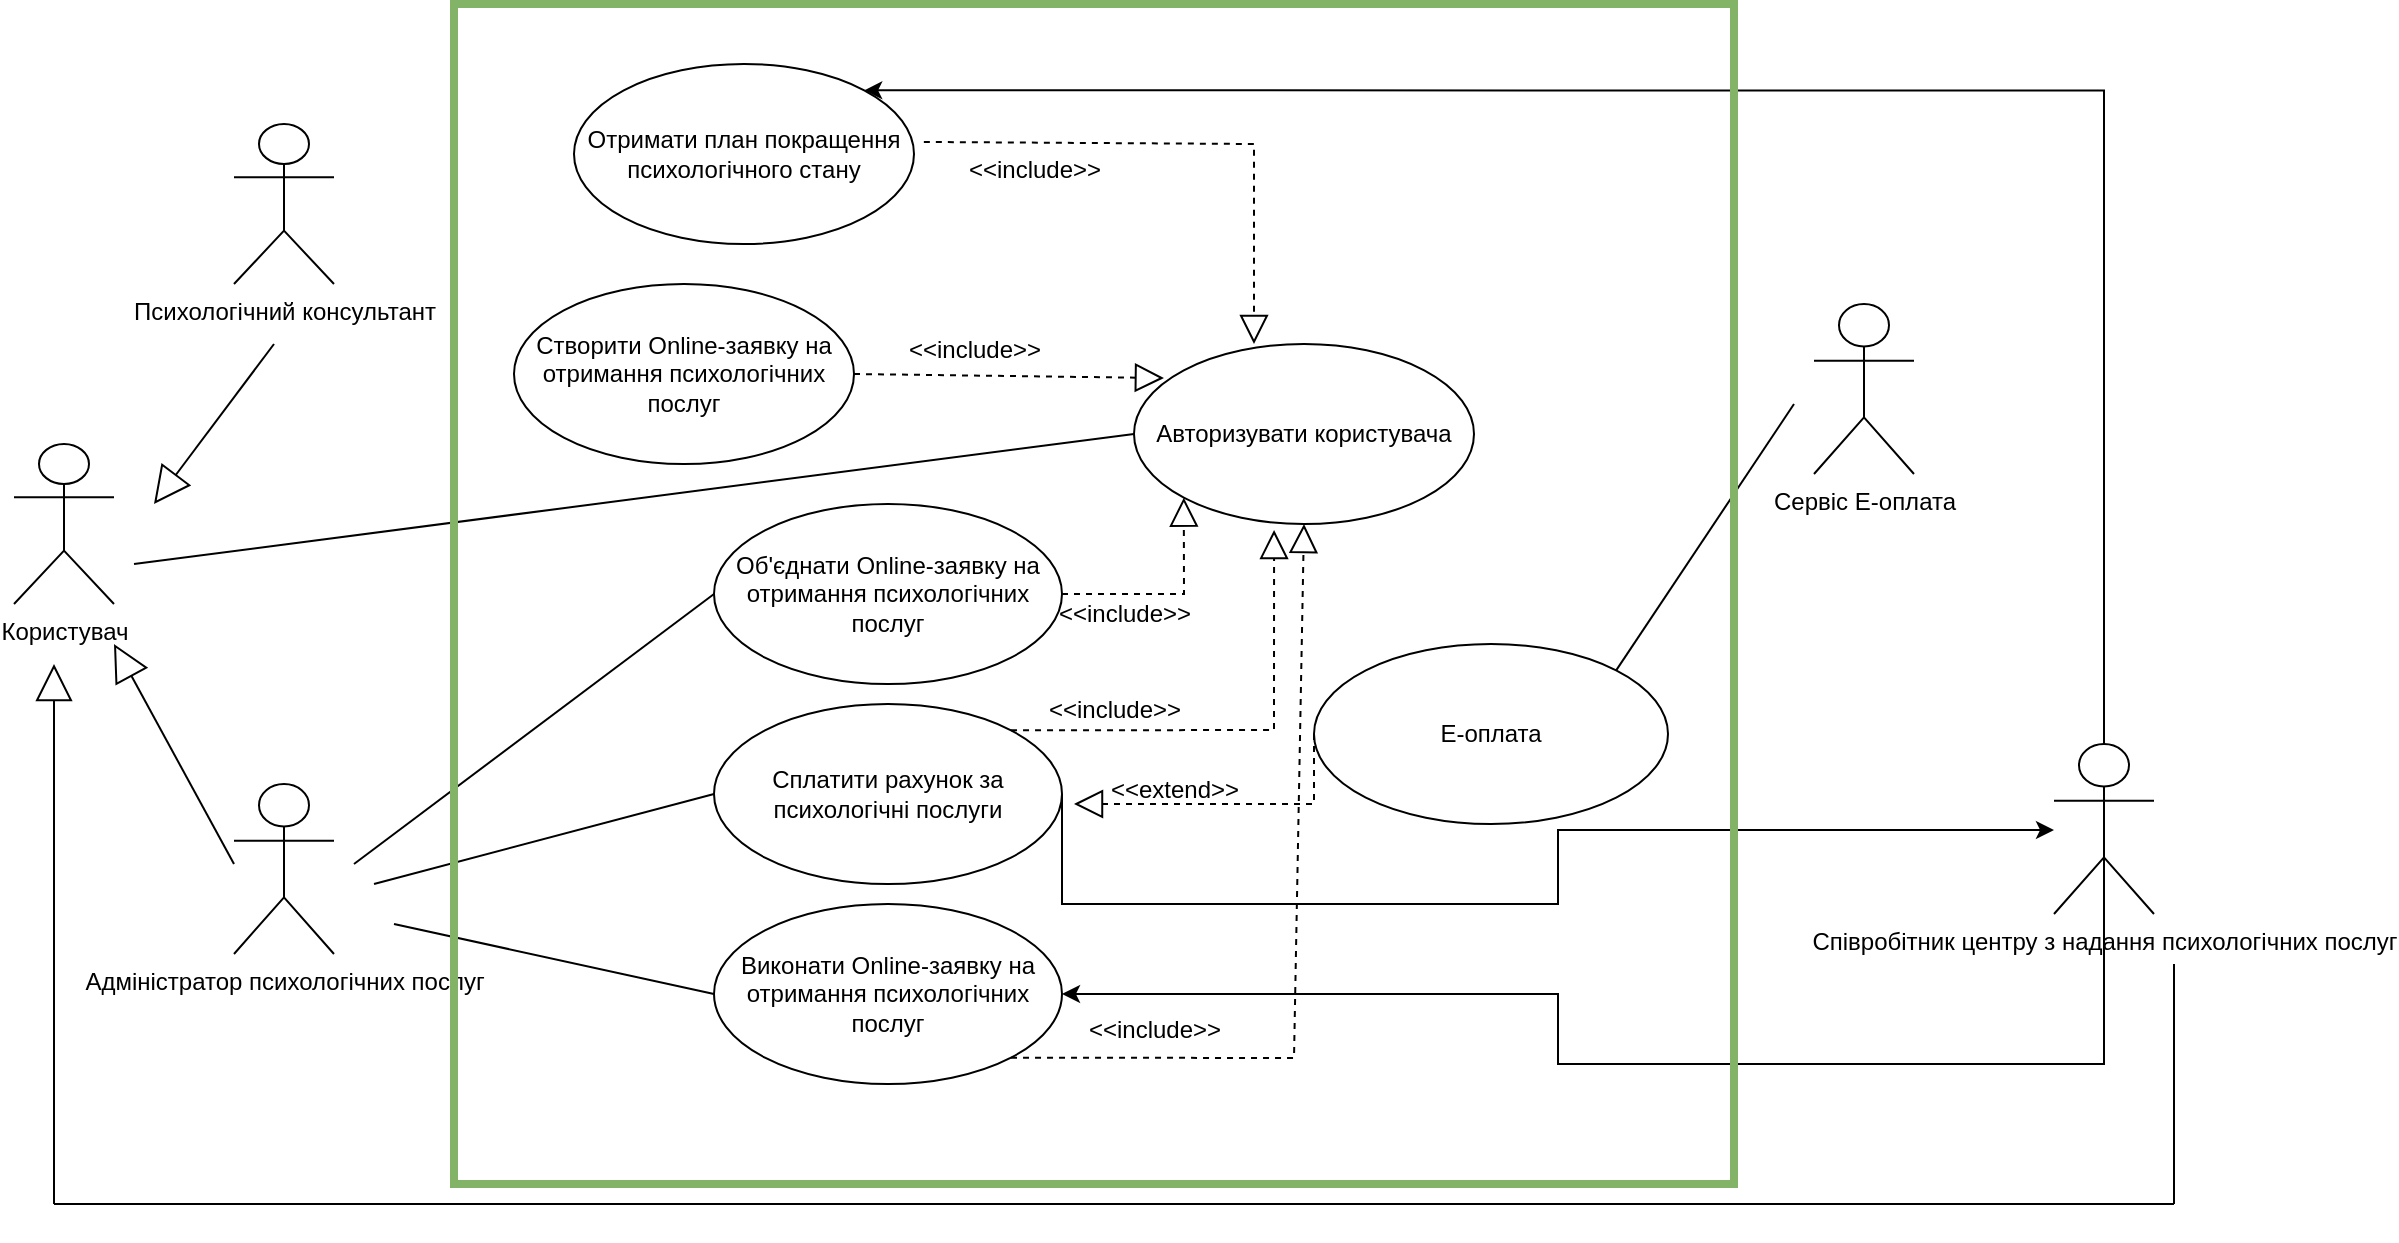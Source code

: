 <mxfile version="22.0.1" type="device">
  <diagram id="C5RBs43oDa-KdzZeNtuy" name="Page-1">
    <mxGraphModel dx="2514" dy="1040" grid="1" gridSize="10" guides="1" tooltips="1" connect="1" arrows="1" fold="1" page="1" pageScale="1" pageWidth="827" pageHeight="1169" math="0" shadow="0">
      <root>
        <mxCell id="WIyWlLk6GJQsqaUBKTNV-0" />
        <mxCell id="WIyWlLk6GJQsqaUBKTNV-1" parent="WIyWlLk6GJQsqaUBKTNV-0" />
        <mxCell id="HAlKXmDzrB93N0-EfDcC-0" value="Сервіс Е-оплата" style="shape=umlActor;verticalLabelPosition=bottom;verticalAlign=top;html=1;" parent="WIyWlLk6GJQsqaUBKTNV-1" vertex="1">
          <mxGeometry x="860" y="210" width="50" height="85" as="geometry" />
        </mxCell>
        <mxCell id="HAlKXmDzrB93N0-EfDcC-1" value="Отримати план покращення психологічного стану" style="ellipse;whiteSpace=wrap;html=1;" parent="WIyWlLk6GJQsqaUBKTNV-1" vertex="1">
          <mxGeometry x="240" y="90" width="170" height="90" as="geometry" />
        </mxCell>
        <mxCell id="HAlKXmDzrB93N0-EfDcC-3" value="Створити Online-заявку на отримання психологічних послуг" style="ellipse;whiteSpace=wrap;html=1;" parent="WIyWlLk6GJQsqaUBKTNV-1" vertex="1">
          <mxGeometry x="210" y="200" width="170" height="90" as="geometry" />
        </mxCell>
        <mxCell id="HAlKXmDzrB93N0-EfDcC-4" value="Психологічний консультант" style="shape=umlActor;verticalLabelPosition=bottom;verticalAlign=top;html=1;" parent="WIyWlLk6GJQsqaUBKTNV-1" vertex="1">
          <mxGeometry x="70" y="120" width="50" height="80" as="geometry" />
        </mxCell>
        <mxCell id="HAlKXmDzrB93N0-EfDcC-6" value="Адміністратор психологічних послуг" style="shape=umlActor;verticalLabelPosition=bottom;verticalAlign=top;html=1;" parent="WIyWlLk6GJQsqaUBKTNV-1" vertex="1">
          <mxGeometry x="70" y="450" width="50" height="85" as="geometry" />
        </mxCell>
        <mxCell id="HAlKXmDzrB93N0-EfDcC-8" value="Об&#39;єднати Online-заявку на отримання психологічних послуг" style="ellipse;whiteSpace=wrap;html=1;" parent="WIyWlLk6GJQsqaUBKTNV-1" vertex="1">
          <mxGeometry x="310" y="310" width="174" height="90" as="geometry" />
        </mxCell>
        <mxCell id="SHEfh30tOwUzvzaxQIGx-11" value="Користувач" style="shape=umlActor;verticalLabelPosition=bottom;verticalAlign=top;html=1;" vertex="1" parent="WIyWlLk6GJQsqaUBKTNV-1">
          <mxGeometry x="-40" y="280" width="50" height="80" as="geometry" />
        </mxCell>
        <mxCell id="SHEfh30tOwUzvzaxQIGx-38" style="edgeStyle=orthogonalEdgeStyle;rounded=0;orthogonalLoop=1;jettySize=auto;html=1;exitX=0.5;exitY=0.5;exitDx=0;exitDy=0;exitPerimeter=0;entryX=1;entryY=0.5;entryDx=0;entryDy=0;" edge="1" parent="WIyWlLk6GJQsqaUBKTNV-1" source="SHEfh30tOwUzvzaxQIGx-12" target="SHEfh30tOwUzvzaxQIGx-22">
          <mxGeometry relative="1" as="geometry">
            <Array as="points">
              <mxPoint x="1005" y="590" />
              <mxPoint x="732" y="590" />
              <mxPoint x="732" y="555" />
            </Array>
          </mxGeometry>
        </mxCell>
        <mxCell id="SHEfh30tOwUzvzaxQIGx-52" style="edgeStyle=orthogonalEdgeStyle;rounded=0;orthogonalLoop=1;jettySize=auto;html=1;exitX=0.5;exitY=0;exitDx=0;exitDy=0;exitPerimeter=0;entryX=1;entryY=0;entryDx=0;entryDy=0;" edge="1" parent="WIyWlLk6GJQsqaUBKTNV-1" source="SHEfh30tOwUzvzaxQIGx-12" target="HAlKXmDzrB93N0-EfDcC-1">
          <mxGeometry relative="1" as="geometry">
            <mxPoint x="1005" y="40" as="targetPoint" />
            <Array as="points">
              <mxPoint x="1005" y="103" />
            </Array>
          </mxGeometry>
        </mxCell>
        <mxCell id="SHEfh30tOwUzvzaxQIGx-12" value="Співробітник центру з надання психологічних послуг" style="shape=umlActor;verticalLabelPosition=bottom;verticalAlign=top;html=1;" vertex="1" parent="WIyWlLk6GJQsqaUBKTNV-1">
          <mxGeometry x="980" y="430" width="50" height="85" as="geometry" />
        </mxCell>
        <mxCell id="SHEfh30tOwUzvzaxQIGx-39" style="edgeStyle=orthogonalEdgeStyle;rounded=0;orthogonalLoop=1;jettySize=auto;html=1;exitX=1;exitY=0.5;exitDx=0;exitDy=0;" edge="1" parent="WIyWlLk6GJQsqaUBKTNV-1" source="SHEfh30tOwUzvzaxQIGx-21" target="SHEfh30tOwUzvzaxQIGx-12">
          <mxGeometry relative="1" as="geometry">
            <Array as="points">
              <mxPoint x="484" y="510" />
              <mxPoint x="732" y="510" />
              <mxPoint x="732" y="473" />
            </Array>
          </mxGeometry>
        </mxCell>
        <mxCell id="SHEfh30tOwUzvzaxQIGx-21" value="Сплатити рахунок за психологічні послуги" style="ellipse;whiteSpace=wrap;html=1;" vertex="1" parent="WIyWlLk6GJQsqaUBKTNV-1">
          <mxGeometry x="310" y="410" width="174" height="90" as="geometry" />
        </mxCell>
        <mxCell id="SHEfh30tOwUzvzaxQIGx-22" value="Виконати Online-заявку на отримання психологічних послуг" style="ellipse;whiteSpace=wrap;html=1;" vertex="1" parent="WIyWlLk6GJQsqaUBKTNV-1">
          <mxGeometry x="310" y="510" width="174" height="90" as="geometry" />
        </mxCell>
        <mxCell id="SHEfh30tOwUzvzaxQIGx-23" value="Авторизувати користувача" style="ellipse;whiteSpace=wrap;html=1;" vertex="1" parent="WIyWlLk6GJQsqaUBKTNV-1">
          <mxGeometry x="520" y="230" width="170" height="90" as="geometry" />
        </mxCell>
        <mxCell id="SHEfh30tOwUzvzaxQIGx-24" value="Е-оплата" style="ellipse;whiteSpace=wrap;html=1;" vertex="1" parent="WIyWlLk6GJQsqaUBKTNV-1">
          <mxGeometry x="610" y="380" width="177" height="90" as="geometry" />
        </mxCell>
        <mxCell id="SHEfh30tOwUzvzaxQIGx-25" value="" style="endArrow=none;html=1;rounded=0;exitX=1;exitY=0;exitDx=0;exitDy=0;" edge="1" parent="WIyWlLk6GJQsqaUBKTNV-1" source="SHEfh30tOwUzvzaxQIGx-24">
          <mxGeometry width="50" height="50" relative="1" as="geometry">
            <mxPoint x="730" y="370" as="sourcePoint" />
            <mxPoint x="850" y="260" as="targetPoint" />
          </mxGeometry>
        </mxCell>
        <mxCell id="SHEfh30tOwUzvzaxQIGx-29" value="" style="endArrow=block;endSize=16;endFill=0;html=1;rounded=0;" edge="1" parent="WIyWlLk6GJQsqaUBKTNV-1">
          <mxGeometry width="160" relative="1" as="geometry">
            <mxPoint x="-20" y="660" as="sourcePoint" />
            <mxPoint x="-20" y="390" as="targetPoint" />
          </mxGeometry>
        </mxCell>
        <mxCell id="SHEfh30tOwUzvzaxQIGx-30" value="" style="endArrow=none;html=1;rounded=0;" edge="1" parent="WIyWlLk6GJQsqaUBKTNV-1">
          <mxGeometry width="50" height="50" relative="1" as="geometry">
            <mxPoint x="-20" y="660" as="sourcePoint" />
            <mxPoint x="1040" y="660" as="targetPoint" />
          </mxGeometry>
        </mxCell>
        <mxCell id="SHEfh30tOwUzvzaxQIGx-31" value="" style="endArrow=none;html=1;rounded=0;" edge="1" parent="WIyWlLk6GJQsqaUBKTNV-1">
          <mxGeometry width="50" height="50" relative="1" as="geometry">
            <mxPoint x="1040" y="660" as="sourcePoint" />
            <mxPoint x="1040" y="540" as="targetPoint" />
          </mxGeometry>
        </mxCell>
        <mxCell id="SHEfh30tOwUzvzaxQIGx-32" value="" style="endArrow=block;endSize=16;endFill=0;html=1;rounded=0;" edge="1" parent="WIyWlLk6GJQsqaUBKTNV-1">
          <mxGeometry width="160" relative="1" as="geometry">
            <mxPoint x="90" y="230" as="sourcePoint" />
            <mxPoint x="30" y="310" as="targetPoint" />
          </mxGeometry>
        </mxCell>
        <mxCell id="SHEfh30tOwUzvzaxQIGx-34" value="" style="endArrow=none;html=1;rounded=0;entryX=0;entryY=0.5;entryDx=0;entryDy=0;" edge="1" parent="WIyWlLk6GJQsqaUBKTNV-1" target="SHEfh30tOwUzvzaxQIGx-23">
          <mxGeometry width="50" height="50" relative="1" as="geometry">
            <mxPoint x="20" y="340" as="sourcePoint" />
            <mxPoint x="180" y="320" as="targetPoint" />
          </mxGeometry>
        </mxCell>
        <mxCell id="SHEfh30tOwUzvzaxQIGx-35" value="" style="endArrow=none;html=1;rounded=0;entryX=0;entryY=0.5;entryDx=0;entryDy=0;" edge="1" parent="WIyWlLk6GJQsqaUBKTNV-1" target="HAlKXmDzrB93N0-EfDcC-8">
          <mxGeometry width="50" height="50" relative="1" as="geometry">
            <mxPoint x="130" y="490" as="sourcePoint" />
            <mxPoint x="290" y="320" as="targetPoint" />
          </mxGeometry>
        </mxCell>
        <mxCell id="SHEfh30tOwUzvzaxQIGx-36" value="" style="endArrow=none;html=1;rounded=0;entryX=0;entryY=0.5;entryDx=0;entryDy=0;" edge="1" parent="WIyWlLk6GJQsqaUBKTNV-1" target="SHEfh30tOwUzvzaxQIGx-21">
          <mxGeometry width="50" height="50" relative="1" as="geometry">
            <mxPoint x="140" y="500" as="sourcePoint" />
            <mxPoint x="290" y="320" as="targetPoint" />
          </mxGeometry>
        </mxCell>
        <mxCell id="SHEfh30tOwUzvzaxQIGx-37" value="" style="endArrow=none;html=1;rounded=0;entryX=0;entryY=0.5;entryDx=0;entryDy=0;" edge="1" parent="WIyWlLk6GJQsqaUBKTNV-1" target="SHEfh30tOwUzvzaxQIGx-22">
          <mxGeometry width="50" height="50" relative="1" as="geometry">
            <mxPoint x="150" y="520" as="sourcePoint" />
            <mxPoint x="290" y="320" as="targetPoint" />
          </mxGeometry>
        </mxCell>
        <mxCell id="SHEfh30tOwUzvzaxQIGx-40" value="" style="endArrow=block;dashed=1;endFill=0;endSize=12;html=1;rounded=0;exitX=0;exitY=0.5;exitDx=0;exitDy=0;" edge="1" parent="WIyWlLk6GJQsqaUBKTNV-1" source="SHEfh30tOwUzvzaxQIGx-24">
          <mxGeometry width="160" relative="1" as="geometry">
            <mxPoint x="600" y="350" as="sourcePoint" />
            <mxPoint x="490" y="460" as="targetPoint" />
            <Array as="points">
              <mxPoint x="610" y="460" />
            </Array>
          </mxGeometry>
        </mxCell>
        <mxCell id="SHEfh30tOwUzvzaxQIGx-41" value="" style="endArrow=block;dashed=1;endFill=0;endSize=12;html=1;rounded=0;exitX=1;exitY=1;exitDx=0;exitDy=0;entryX=0.5;entryY=1;entryDx=0;entryDy=0;" edge="1" parent="WIyWlLk6GJQsqaUBKTNV-1" source="SHEfh30tOwUzvzaxQIGx-22" target="SHEfh30tOwUzvzaxQIGx-23">
          <mxGeometry width="160" relative="1" as="geometry">
            <mxPoint x="600" y="350" as="sourcePoint" />
            <mxPoint x="760" y="350" as="targetPoint" />
            <Array as="points">
              <mxPoint x="600" y="587" />
            </Array>
          </mxGeometry>
        </mxCell>
        <mxCell id="SHEfh30tOwUzvzaxQIGx-42" value="" style="endArrow=block;dashed=1;endFill=0;endSize=12;html=1;rounded=0;exitX=1;exitY=0;exitDx=0;exitDy=0;entryX=0.412;entryY=1.033;entryDx=0;entryDy=0;entryPerimeter=0;" edge="1" parent="WIyWlLk6GJQsqaUBKTNV-1" source="SHEfh30tOwUzvzaxQIGx-21" target="SHEfh30tOwUzvzaxQIGx-23">
          <mxGeometry width="160" relative="1" as="geometry">
            <mxPoint x="600" y="350" as="sourcePoint" />
            <mxPoint x="590" y="330" as="targetPoint" />
            <Array as="points">
              <mxPoint x="590" y="423" />
            </Array>
          </mxGeometry>
        </mxCell>
        <mxCell id="SHEfh30tOwUzvzaxQIGx-43" value="" style="endArrow=block;dashed=1;endFill=0;endSize=12;html=1;rounded=0;exitX=1;exitY=0.5;exitDx=0;exitDy=0;entryX=0;entryY=1;entryDx=0;entryDy=0;" edge="1" parent="WIyWlLk6GJQsqaUBKTNV-1" source="HAlKXmDzrB93N0-EfDcC-8" target="SHEfh30tOwUzvzaxQIGx-23">
          <mxGeometry width="160" relative="1" as="geometry">
            <mxPoint x="600" y="350" as="sourcePoint" />
            <mxPoint x="760" y="350" as="targetPoint" />
            <Array as="points">
              <mxPoint x="545" y="355" />
            </Array>
          </mxGeometry>
        </mxCell>
        <mxCell id="SHEfh30tOwUzvzaxQIGx-44" value="" style="endArrow=block;dashed=1;endFill=0;endSize=12;html=1;rounded=0;exitX=1.029;exitY=0.433;exitDx=0;exitDy=0;exitPerimeter=0;" edge="1" parent="WIyWlLk6GJQsqaUBKTNV-1" source="HAlKXmDzrB93N0-EfDcC-1">
          <mxGeometry width="160" relative="1" as="geometry">
            <mxPoint x="420" y="250" as="sourcePoint" />
            <mxPoint x="580" y="230" as="targetPoint" />
            <Array as="points">
              <mxPoint x="580" y="130" />
            </Array>
          </mxGeometry>
        </mxCell>
        <mxCell id="SHEfh30tOwUzvzaxQIGx-45" value="" style="endArrow=block;dashed=1;endFill=0;endSize=12;html=1;rounded=0;exitX=1;exitY=0.5;exitDx=0;exitDy=0;entryX=0.088;entryY=0.189;entryDx=0;entryDy=0;entryPerimeter=0;" edge="1" parent="WIyWlLk6GJQsqaUBKTNV-1" source="HAlKXmDzrB93N0-EfDcC-3" target="SHEfh30tOwUzvzaxQIGx-23">
          <mxGeometry width="160" relative="1" as="geometry">
            <mxPoint x="420" y="250" as="sourcePoint" />
            <mxPoint x="580" y="250" as="targetPoint" />
            <Array as="points" />
          </mxGeometry>
        </mxCell>
        <mxCell id="SHEfh30tOwUzvzaxQIGx-46" value="&amp;lt;&amp;lt;include&amp;gt;&amp;gt;" style="text;html=1;align=center;verticalAlign=middle;resizable=0;points=[];autosize=1;strokeColor=none;fillColor=none;" vertex="1" parent="WIyWlLk6GJQsqaUBKTNV-1">
          <mxGeometry x="425" y="128" width="90" height="30" as="geometry" />
        </mxCell>
        <mxCell id="SHEfh30tOwUzvzaxQIGx-47" value="&amp;lt;&amp;lt;include&amp;gt;&amp;gt;" style="text;html=1;align=center;verticalAlign=middle;resizable=0;points=[];autosize=1;strokeColor=none;fillColor=none;" vertex="1" parent="WIyWlLk6GJQsqaUBKTNV-1">
          <mxGeometry x="395" y="218" width="90" height="30" as="geometry" />
        </mxCell>
        <mxCell id="SHEfh30tOwUzvzaxQIGx-48" value="&amp;lt;&amp;lt;include&amp;gt;&amp;gt;" style="text;html=1;align=center;verticalAlign=middle;resizable=0;points=[];autosize=1;strokeColor=none;fillColor=none;" vertex="1" parent="WIyWlLk6GJQsqaUBKTNV-1">
          <mxGeometry x="470" y="350" width="90" height="30" as="geometry" />
        </mxCell>
        <mxCell id="SHEfh30tOwUzvzaxQIGx-49" value="&amp;lt;&amp;lt;include&amp;gt;&amp;gt;" style="text;html=1;align=center;verticalAlign=middle;resizable=0;points=[];autosize=1;strokeColor=none;fillColor=none;" vertex="1" parent="WIyWlLk6GJQsqaUBKTNV-1">
          <mxGeometry x="465" y="398" width="90" height="30" as="geometry" />
        </mxCell>
        <mxCell id="SHEfh30tOwUzvzaxQIGx-50" value="&amp;lt;&amp;lt;extend&amp;gt;&amp;gt;" style="text;html=1;align=center;verticalAlign=middle;resizable=0;points=[];autosize=1;strokeColor=none;fillColor=none;" vertex="1" parent="WIyWlLk6GJQsqaUBKTNV-1">
          <mxGeometry x="495" y="438" width="90" height="30" as="geometry" />
        </mxCell>
        <mxCell id="SHEfh30tOwUzvzaxQIGx-51" value="&amp;lt;&amp;lt;include&amp;gt;&amp;gt;" style="text;html=1;align=center;verticalAlign=middle;resizable=0;points=[];autosize=1;strokeColor=none;fillColor=none;" vertex="1" parent="WIyWlLk6GJQsqaUBKTNV-1">
          <mxGeometry x="485" y="558" width="90" height="30" as="geometry" />
        </mxCell>
        <mxCell id="SHEfh30tOwUzvzaxQIGx-53" value="" style="endArrow=block;endSize=16;endFill=0;html=1;rounded=0;" edge="1" parent="WIyWlLk6GJQsqaUBKTNV-1">
          <mxGeometry width="160" relative="1" as="geometry">
            <mxPoint x="70" y="490" as="sourcePoint" />
            <mxPoint x="10" y="380" as="targetPoint" />
          </mxGeometry>
        </mxCell>
        <mxCell id="SHEfh30tOwUzvzaxQIGx-54" value="" style="rounded=0;whiteSpace=wrap;html=1;fillColor=none;strokeColor=#82b366;strokeWidth=4;" vertex="1" parent="WIyWlLk6GJQsqaUBKTNV-1">
          <mxGeometry x="180" y="60" width="640" height="590" as="geometry" />
        </mxCell>
      </root>
    </mxGraphModel>
  </diagram>
</mxfile>
